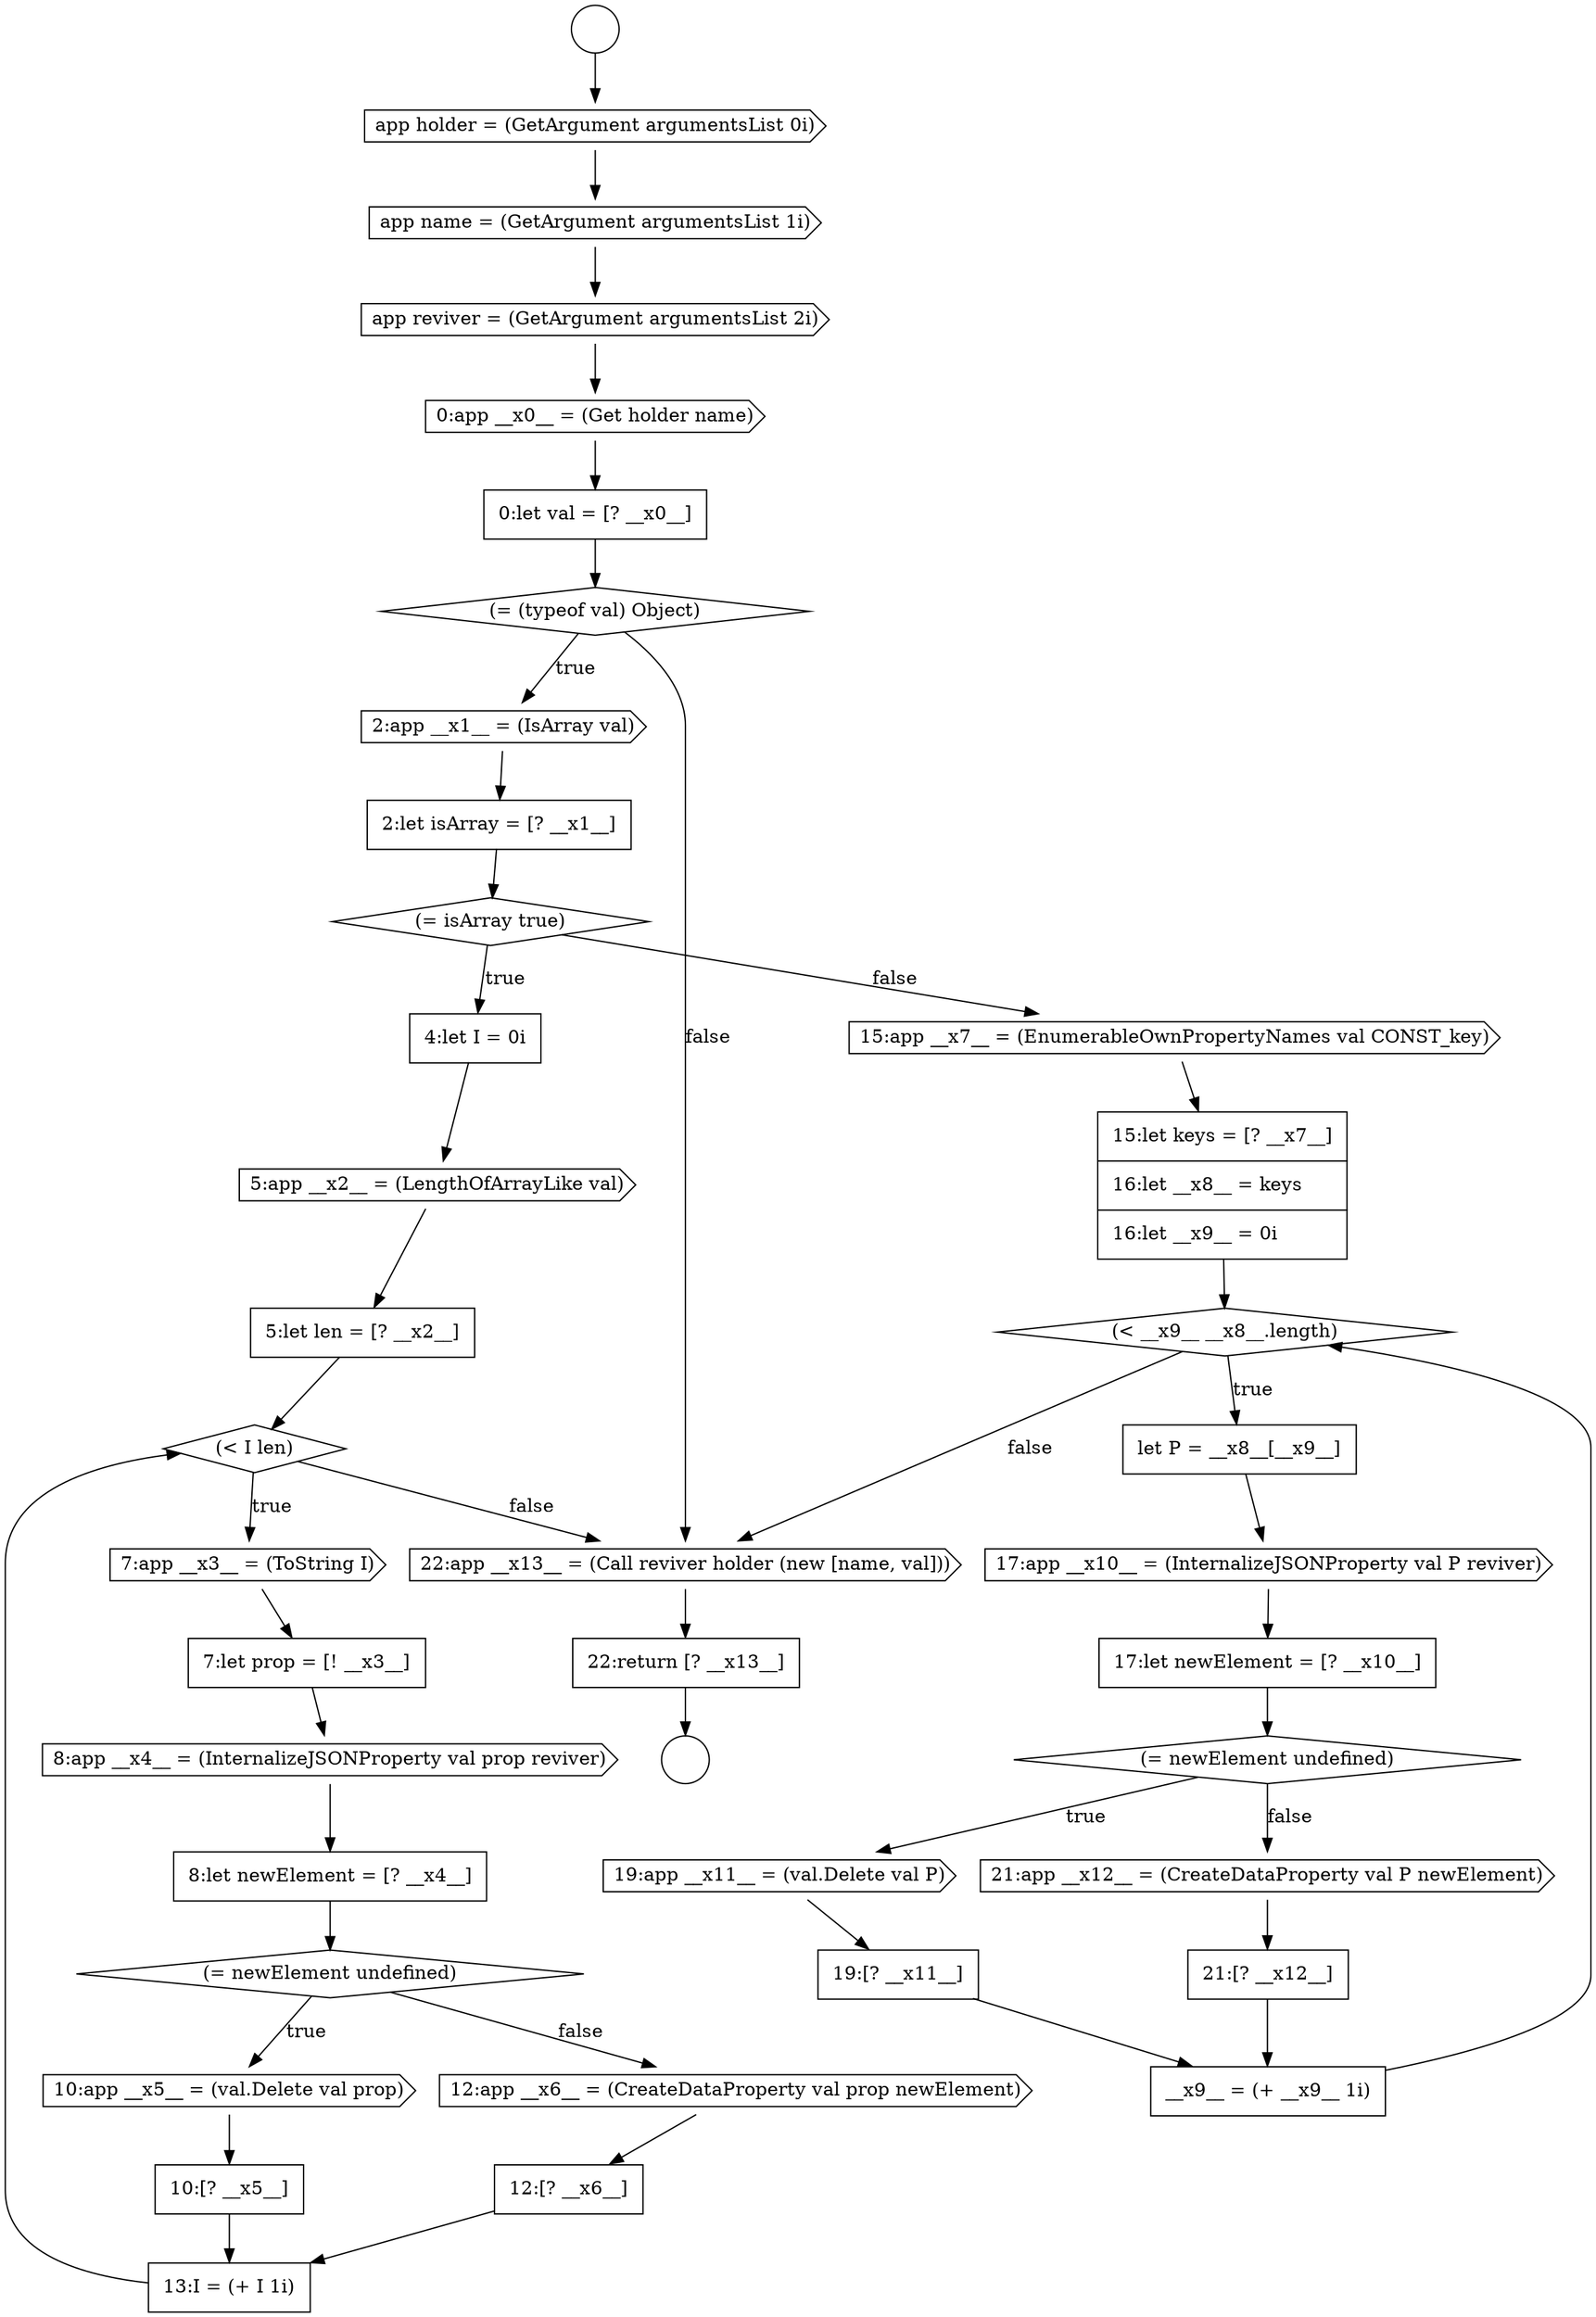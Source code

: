 digraph {
  node0 [shape=circle label=" " color="black" fillcolor="white" style=filled]
  node5 [shape=cds, label=<<font color="black">0:app __x0__ = (Get holder name)</font>> color="black" fillcolor="white" style=filled]
  node10 [shape=diamond, label=<<font color="black">(= isArray true)</font>> color="black" fillcolor="white" style=filled]
  node14 [shape=diamond, label=<<font color="black">(&lt; I len)</font>> color="black" fillcolor="white" style=filled]
  node1 [shape=circle label=" " color="black" fillcolor="white" style=filled]
  node6 [shape=none, margin=0, label=<<font color="black">
    <table border="0" cellborder="1" cellspacing="0" cellpadding="10">
      <tr><td align="left">0:let val = [? __x0__]</td></tr>
    </table>
  </font>> color="black" fillcolor="white" style=filled]
  node9 [shape=none, margin=0, label=<<font color="black">
    <table border="0" cellborder="1" cellspacing="0" cellpadding="10">
      <tr><td align="left">2:let isArray = [? __x1__]</td></tr>
    </table>
  </font>> color="black" fillcolor="white" style=filled]
  node13 [shape=none, margin=0, label=<<font color="black">
    <table border="0" cellborder="1" cellspacing="0" cellpadding="10">
      <tr><td align="left">5:let len = [? __x2__]</td></tr>
    </table>
  </font>> color="black" fillcolor="white" style=filled]
  node2 [shape=cds, label=<<font color="black">app holder = (GetArgument argumentsList 0i)</font>> color="black" fillcolor="white" style=filled]
  node12 [shape=cds, label=<<font color="black">5:app __x2__ = (LengthOfArrayLike val)</font>> color="black" fillcolor="white" style=filled]
  node7 [shape=diamond, label=<<font color="black">(= (typeof val) Object)</font>> color="black" fillcolor="white" style=filled]
  node18 [shape=none, margin=0, label=<<font color="black">
    <table border="0" cellborder="1" cellspacing="0" cellpadding="10">
      <tr><td align="left">8:let newElement = [? __x4__]</td></tr>
    </table>
  </font>> color="black" fillcolor="white" style=filled]
  node11 [shape=none, margin=0, label=<<font color="black">
    <table border="0" cellborder="1" cellspacing="0" cellpadding="10">
      <tr><td align="left">4:let I = 0i</td></tr>
    </table>
  </font>> color="black" fillcolor="white" style=filled]
  node8 [shape=cds, label=<<font color="black">2:app __x1__ = (IsArray val)</font>> color="black" fillcolor="white" style=filled]
  node4 [shape=cds, label=<<font color="black">app reviver = (GetArgument argumentsList 2i)</font>> color="black" fillcolor="white" style=filled]
  node15 [shape=cds, label=<<font color="black">7:app __x3__ = (ToString I)</font>> color="black" fillcolor="white" style=filled]
  node24 [shape=none, margin=0, label=<<font color="black">
    <table border="0" cellborder="1" cellspacing="0" cellpadding="10">
      <tr><td align="left">13:I = (+ I 1i)</td></tr>
    </table>
  </font>> color="black" fillcolor="white" style=filled]
  node37 [shape=cds, label=<<font color="black">22:app __x13__ = (Call reviver holder (new [name, val]))</font>> color="black" fillcolor="white" style=filled]
  node25 [shape=cds, label=<<font color="black">15:app __x7__ = (EnumerableOwnPropertyNames val CONST_key)</font>> color="black" fillcolor="white" style=filled]
  node20 [shape=cds, label=<<font color="black">10:app __x5__ = (val.Delete val prop)</font>> color="black" fillcolor="white" style=filled]
  node29 [shape=cds, label=<<font color="black">17:app __x10__ = (InternalizeJSONProperty val P reviver)</font>> color="black" fillcolor="white" style=filled]
  node21 [shape=none, margin=0, label=<<font color="black">
    <table border="0" cellborder="1" cellspacing="0" cellpadding="10">
      <tr><td align="left">10:[? __x5__]</td></tr>
    </table>
  </font>> color="black" fillcolor="white" style=filled]
  node33 [shape=none, margin=0, label=<<font color="black">
    <table border="0" cellborder="1" cellspacing="0" cellpadding="10">
      <tr><td align="left">19:[? __x11__]</td></tr>
    </table>
  </font>> color="black" fillcolor="white" style=filled]
  node28 [shape=none, margin=0, label=<<font color="black">
    <table border="0" cellborder="1" cellspacing="0" cellpadding="10">
      <tr><td align="left">let P = __x8__[__x9__]</td></tr>
    </table>
  </font>> color="black" fillcolor="white" style=filled]
  node38 [shape=none, margin=0, label=<<font color="black">
    <table border="0" cellborder="1" cellspacing="0" cellpadding="10">
      <tr><td align="left">22:return [? __x13__]</td></tr>
    </table>
  </font>> color="black" fillcolor="white" style=filled]
  node17 [shape=cds, label=<<font color="black">8:app __x4__ = (InternalizeJSONProperty val prop reviver)</font>> color="black" fillcolor="white" style=filled]
  node32 [shape=cds, label=<<font color="black">19:app __x11__ = (val.Delete val P)</font>> color="black" fillcolor="white" style=filled]
  node34 [shape=cds, label=<<font color="black">21:app __x12__ = (CreateDataProperty val P newElement)</font>> color="black" fillcolor="white" style=filled]
  node22 [shape=cds, label=<<font color="black">12:app __x6__ = (CreateDataProperty val prop newElement)</font>> color="black" fillcolor="white" style=filled]
  node27 [shape=diamond, label=<<font color="black">(&lt; __x9__ __x8__.length)</font>> color="black" fillcolor="white" style=filled]
  node3 [shape=cds, label=<<font color="black">app name = (GetArgument argumentsList 1i)</font>> color="black" fillcolor="white" style=filled]
  node35 [shape=none, margin=0, label=<<font color="black">
    <table border="0" cellborder="1" cellspacing="0" cellpadding="10">
      <tr><td align="left">21:[? __x12__]</td></tr>
    </table>
  </font>> color="black" fillcolor="white" style=filled]
  node16 [shape=none, margin=0, label=<<font color="black">
    <table border="0" cellborder="1" cellspacing="0" cellpadding="10">
      <tr><td align="left">7:let prop = [! __x3__]</td></tr>
    </table>
  </font>> color="black" fillcolor="white" style=filled]
  node31 [shape=diamond, label=<<font color="black">(= newElement undefined)</font>> color="black" fillcolor="white" style=filled]
  node26 [shape=none, margin=0, label=<<font color="black">
    <table border="0" cellborder="1" cellspacing="0" cellpadding="10">
      <tr><td align="left">15:let keys = [? __x7__]</td></tr>
      <tr><td align="left">16:let __x8__ = keys</td></tr>
      <tr><td align="left">16:let __x9__ = 0i</td></tr>
    </table>
  </font>> color="black" fillcolor="white" style=filled]
  node23 [shape=none, margin=0, label=<<font color="black">
    <table border="0" cellborder="1" cellspacing="0" cellpadding="10">
      <tr><td align="left">12:[? __x6__]</td></tr>
    </table>
  </font>> color="black" fillcolor="white" style=filled]
  node36 [shape=none, margin=0, label=<<font color="black">
    <table border="0" cellborder="1" cellspacing="0" cellpadding="10">
      <tr><td align="left">__x9__ = (+ __x9__ 1i)</td></tr>
    </table>
  </font>> color="black" fillcolor="white" style=filled]
  node30 [shape=none, margin=0, label=<<font color="black">
    <table border="0" cellborder="1" cellspacing="0" cellpadding="10">
      <tr><td align="left">17:let newElement = [? __x10__]</td></tr>
    </table>
  </font>> color="black" fillcolor="white" style=filled]
  node19 [shape=diamond, label=<<font color="black">(= newElement undefined)</font>> color="black" fillcolor="white" style=filled]
  node11 -> node12 [ color="black"]
  node0 -> node2 [ color="black"]
  node9 -> node10 [ color="black"]
  node30 -> node31 [ color="black"]
  node26 -> node27 [ color="black"]
  node4 -> node5 [ color="black"]
  node25 -> node26 [ color="black"]
  node10 -> node11 [label=<<font color="black">true</font>> color="black"]
  node10 -> node25 [label=<<font color="black">false</font>> color="black"]
  node5 -> node6 [ color="black"]
  node3 -> node4 [ color="black"]
  node28 -> node29 [ color="black"]
  node29 -> node30 [ color="black"]
  node38 -> node1 [ color="black"]
  node34 -> node35 [ color="black"]
  node18 -> node19 [ color="black"]
  node2 -> node3 [ color="black"]
  node24 -> node14 [ color="black"]
  node15 -> node16 [ color="black"]
  node14 -> node15 [label=<<font color="black">true</font>> color="black"]
  node14 -> node37 [label=<<font color="black">false</font>> color="black"]
  node13 -> node14 [ color="black"]
  node35 -> node36 [ color="black"]
  node12 -> node13 [ color="black"]
  node31 -> node32 [label=<<font color="black">true</font>> color="black"]
  node31 -> node34 [label=<<font color="black">false</font>> color="black"]
  node22 -> node23 [ color="black"]
  node6 -> node7 [ color="black"]
  node37 -> node38 [ color="black"]
  node19 -> node20 [label=<<font color="black">true</font>> color="black"]
  node19 -> node22 [label=<<font color="black">false</font>> color="black"]
  node23 -> node24 [ color="black"]
  node27 -> node28 [label=<<font color="black">true</font>> color="black"]
  node27 -> node37 [label=<<font color="black">false</font>> color="black"]
  node8 -> node9 [ color="black"]
  node7 -> node8 [label=<<font color="black">true</font>> color="black"]
  node7 -> node37 [label=<<font color="black">false</font>> color="black"]
  node20 -> node21 [ color="black"]
  node33 -> node36 [ color="black"]
  node21 -> node24 [ color="black"]
  node16 -> node17 [ color="black"]
  node36 -> node27 [ color="black"]
  node32 -> node33 [ color="black"]
  node17 -> node18 [ color="black"]
}
